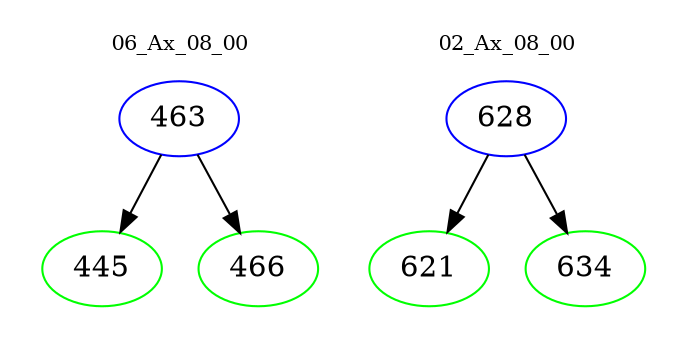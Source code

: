 digraph{
subgraph cluster_0 {
color = white
label = "06_Ax_08_00";
fontsize=10;
T0_463 [label="463", color="blue"]
T0_463 -> T0_445 [color="black"]
T0_445 [label="445", color="green"]
T0_463 -> T0_466 [color="black"]
T0_466 [label="466", color="green"]
}
subgraph cluster_1 {
color = white
label = "02_Ax_08_00";
fontsize=10;
T1_628 [label="628", color="blue"]
T1_628 -> T1_621 [color="black"]
T1_621 [label="621", color="green"]
T1_628 -> T1_634 [color="black"]
T1_634 [label="634", color="green"]
}
}
